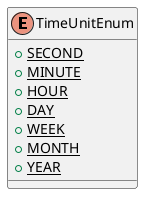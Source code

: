 @startuml

    enum TimeUnitEnum [[TimeUnitEnum.html]] {
        {static} +SECOND
        {static} +MINUTE
        {static} +HOUR
        {static} +DAY
        {static} +WEEK
        {static} +MONTH
        {static} +YEAR
    }

@enduml
